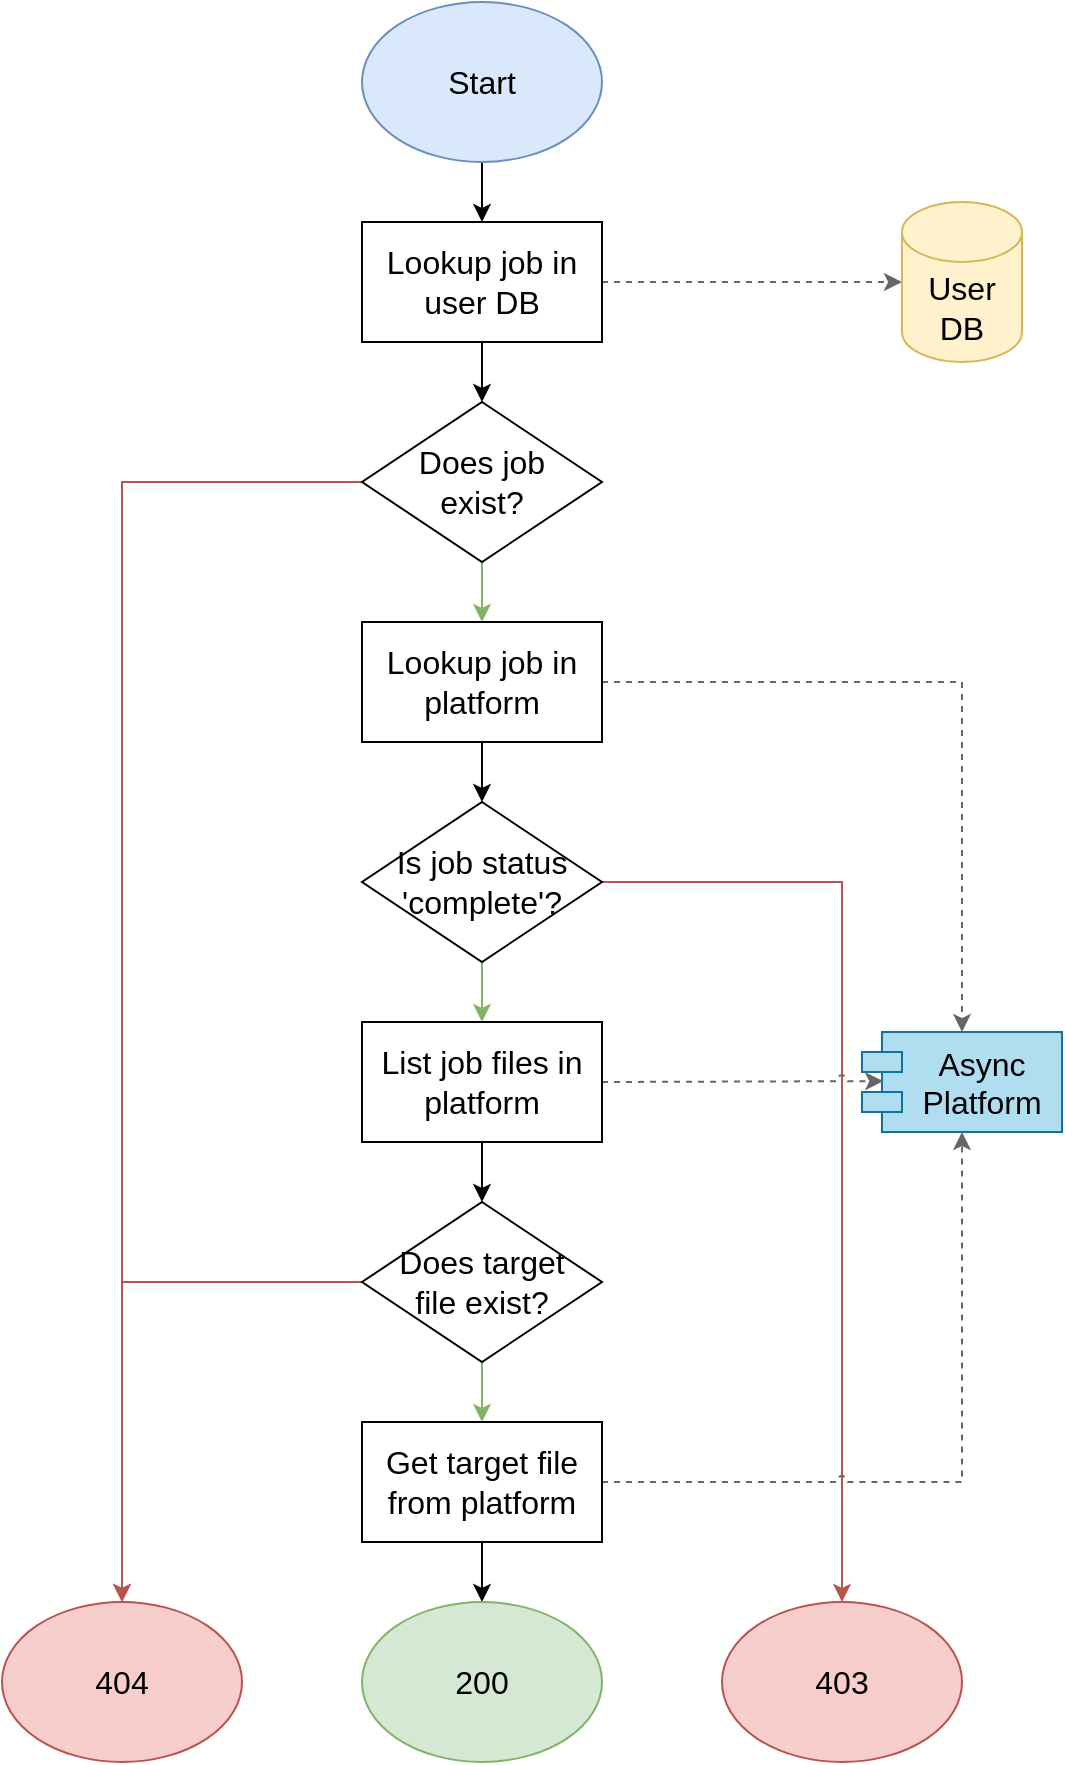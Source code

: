 <mxfile version="20.6.0" type="device"><diagram id="6G_YaUxDz5m6uy7irJ52" name="Page-1"><mxGraphModel dx="1910" dy="1021" grid="1" gridSize="10" guides="1" tooltips="1" connect="1" arrows="1" fold="1" page="1" pageScale="1" pageWidth="850" pageHeight="1100" math="0" shadow="0"><root><mxCell id="0"/><mxCell id="1" parent="0"/><mxCell id="UJ4mq8A-d-jckYENn1eJ-15" style="edgeStyle=orthogonalEdgeStyle;rounded=0;jumpStyle=arc;orthogonalLoop=1;jettySize=auto;html=1;exitX=0.5;exitY=1;exitDx=0;exitDy=0;entryX=0.5;entryY=0;entryDx=0;entryDy=0;strokeColor=#000000;fontSize=16;" edge="1" parent="1" source="UJ4mq8A-d-jckYENn1eJ-1" target="UJ4mq8A-d-jckYENn1eJ-2"><mxGeometry relative="1" as="geometry"/></mxCell><mxCell id="UJ4mq8A-d-jckYENn1eJ-1" value="Start" style="ellipse;whiteSpace=wrap;html=1;fontSize=16;fillColor=#dae8fc;strokeColor=#6c8ebf;" vertex="1" parent="1"><mxGeometry x="180" width="120" height="80" as="geometry"/></mxCell><mxCell id="UJ4mq8A-d-jckYENn1eJ-16" style="edgeStyle=orthogonalEdgeStyle;rounded=0;jumpStyle=arc;orthogonalLoop=1;jettySize=auto;html=1;exitX=0.5;exitY=1;exitDx=0;exitDy=0;entryX=0.5;entryY=0;entryDx=0;entryDy=0;strokeColor=#000000;fontSize=16;" edge="1" parent="1" source="UJ4mq8A-d-jckYENn1eJ-2" target="UJ4mq8A-d-jckYENn1eJ-4"><mxGeometry relative="1" as="geometry"/></mxCell><mxCell id="UJ4mq8A-d-jckYENn1eJ-29" style="edgeStyle=orthogonalEdgeStyle;rounded=0;jumpStyle=arc;orthogonalLoop=1;jettySize=auto;html=1;exitX=1;exitY=0.5;exitDx=0;exitDy=0;entryX=0;entryY=0.5;entryDx=0;entryDy=0;entryPerimeter=0;strokeColor=#666666;fontSize=16;dashed=1;" edge="1" parent="1" source="UJ4mq8A-d-jckYENn1eJ-2" target="UJ4mq8A-d-jckYENn1eJ-3"><mxGeometry relative="1" as="geometry"/></mxCell><mxCell id="UJ4mq8A-d-jckYENn1eJ-2" value="Lookup job in user DB" style="rounded=0;whiteSpace=wrap;html=1;fontSize=16;" vertex="1" parent="1"><mxGeometry x="180" y="110" width="120" height="60" as="geometry"/></mxCell><mxCell id="UJ4mq8A-d-jckYENn1eJ-3" value="User DB" style="shape=cylinder3;whiteSpace=wrap;html=1;boundedLbl=1;backgroundOutline=1;size=15;fontSize=16;fillColor=#fff2cc;strokeColor=#d6b656;" vertex="1" parent="1"><mxGeometry x="450" y="100" width="60" height="80" as="geometry"/></mxCell><mxCell id="UJ4mq8A-d-jckYENn1eJ-17" style="edgeStyle=orthogonalEdgeStyle;rounded=0;jumpStyle=arc;orthogonalLoop=1;jettySize=auto;html=1;exitX=0.5;exitY=1;exitDx=0;exitDy=0;entryX=0.5;entryY=0;entryDx=0;entryDy=0;strokeColor=#82b366;fontSize=16;fillColor=#d5e8d4;" edge="1" parent="1" source="UJ4mq8A-d-jckYENn1eJ-4" target="UJ4mq8A-d-jckYENn1eJ-5"><mxGeometry relative="1" as="geometry"/></mxCell><mxCell id="UJ4mq8A-d-jckYENn1eJ-24" style="edgeStyle=orthogonalEdgeStyle;rounded=0;jumpStyle=arc;orthogonalLoop=1;jettySize=auto;html=1;exitX=0;exitY=0.5;exitDx=0;exitDy=0;entryX=0.5;entryY=0;entryDx=0;entryDy=0;strokeColor=#b85450;fontSize=16;fillColor=#f8cecc;" edge="1" parent="1" source="UJ4mq8A-d-jckYENn1eJ-4" target="UJ4mq8A-d-jckYENn1eJ-12"><mxGeometry relative="1" as="geometry"/></mxCell><mxCell id="UJ4mq8A-d-jckYENn1eJ-4" value="Does job&lt;br&gt;exist?" style="rhombus;whiteSpace=wrap;html=1;fontSize=16;" vertex="1" parent="1"><mxGeometry x="180" y="200" width="120" height="80" as="geometry"/></mxCell><mxCell id="UJ4mq8A-d-jckYENn1eJ-19" style="edgeStyle=orthogonalEdgeStyle;rounded=0;jumpStyle=arc;orthogonalLoop=1;jettySize=auto;html=1;exitX=0.5;exitY=1;exitDx=0;exitDy=0;entryX=0.5;entryY=0;entryDx=0;entryDy=0;strokeColor=#000000;fontSize=16;" edge="1" parent="1" source="UJ4mq8A-d-jckYENn1eJ-5" target="UJ4mq8A-d-jckYENn1eJ-7"><mxGeometry relative="1" as="geometry"/></mxCell><mxCell id="UJ4mq8A-d-jckYENn1eJ-30" style="edgeStyle=orthogonalEdgeStyle;rounded=0;jumpStyle=arc;orthogonalLoop=1;jettySize=auto;html=1;exitX=1;exitY=0.5;exitDx=0;exitDy=0;entryX=0.5;entryY=0;entryDx=0;entryDy=0;strokeColor=#666666;fontSize=16;dashed=1;" edge="1" parent="1" source="UJ4mq8A-d-jckYENn1eJ-5" target="UJ4mq8A-d-jckYENn1eJ-6"><mxGeometry relative="1" as="geometry"/></mxCell><mxCell id="UJ4mq8A-d-jckYENn1eJ-5" value="Lookup job in platform" style="rounded=0;whiteSpace=wrap;html=1;fontSize=16;" vertex="1" parent="1"><mxGeometry x="180" y="310" width="120" height="60" as="geometry"/></mxCell><mxCell id="UJ4mq8A-d-jckYENn1eJ-6" value="Async&#10;Platform" style="shape=module;align=left;spacingLeft=20;align=center;verticalAlign=top;fontSize=16;fillColor=#b1ddf0;strokeColor=#10739e;" vertex="1" parent="1"><mxGeometry x="430" y="515" width="100" height="50" as="geometry"/></mxCell><mxCell id="UJ4mq8A-d-jckYENn1eJ-20" style="edgeStyle=orthogonalEdgeStyle;rounded=0;jumpStyle=arc;orthogonalLoop=1;jettySize=auto;html=1;exitX=0.5;exitY=1;exitDx=0;exitDy=0;entryX=0.5;entryY=0;entryDx=0;entryDy=0;strokeColor=#82b366;fontSize=16;fillColor=#d5e8d4;" edge="1" parent="1" source="UJ4mq8A-d-jckYENn1eJ-7" target="UJ4mq8A-d-jckYENn1eJ-9"><mxGeometry relative="1" as="geometry"/></mxCell><mxCell id="UJ4mq8A-d-jckYENn1eJ-28" style="edgeStyle=orthogonalEdgeStyle;rounded=0;jumpStyle=arc;orthogonalLoop=1;jettySize=auto;html=1;exitX=1;exitY=0.5;exitDx=0;exitDy=0;entryX=0.5;entryY=0;entryDx=0;entryDy=0;strokeColor=#b85450;fontSize=16;fillColor=#f8cecc;" edge="1" parent="1" source="UJ4mq8A-d-jckYENn1eJ-7" target="UJ4mq8A-d-jckYENn1eJ-13"><mxGeometry relative="1" as="geometry"/></mxCell><mxCell id="UJ4mq8A-d-jckYENn1eJ-7" value="Is job status 'complete'?" style="rhombus;whiteSpace=wrap;html=1;fontSize=16;" vertex="1" parent="1"><mxGeometry x="180" y="400" width="120" height="80" as="geometry"/></mxCell><mxCell id="UJ4mq8A-d-jckYENn1eJ-21" style="edgeStyle=orthogonalEdgeStyle;rounded=0;jumpStyle=arc;orthogonalLoop=1;jettySize=auto;html=1;exitX=0.5;exitY=1;exitDx=0;exitDy=0;entryX=0.5;entryY=0;entryDx=0;entryDy=0;strokeColor=#000000;fontSize=16;" edge="1" parent="1" source="UJ4mq8A-d-jckYENn1eJ-9" target="UJ4mq8A-d-jckYENn1eJ-10"><mxGeometry relative="1" as="geometry"/></mxCell><mxCell id="UJ4mq8A-d-jckYENn1eJ-31" style="edgeStyle=orthogonalEdgeStyle;rounded=0;jumpStyle=arc;orthogonalLoop=1;jettySize=auto;html=1;exitX=1;exitY=0.5;exitDx=0;exitDy=0;entryX=0.106;entryY=0.491;entryDx=0;entryDy=0;entryPerimeter=0;strokeColor=#666666;fontSize=16;dashed=1;" edge="1" parent="1" source="UJ4mq8A-d-jckYENn1eJ-9" target="UJ4mq8A-d-jckYENn1eJ-6"><mxGeometry relative="1" as="geometry"/></mxCell><mxCell id="UJ4mq8A-d-jckYENn1eJ-9" value="List job files in platform" style="rounded=0;whiteSpace=wrap;html=1;fontSize=16;" vertex="1" parent="1"><mxGeometry x="180" y="510" width="120" height="60" as="geometry"/></mxCell><mxCell id="UJ4mq8A-d-jckYENn1eJ-22" style="edgeStyle=orthogonalEdgeStyle;rounded=0;jumpStyle=arc;orthogonalLoop=1;jettySize=auto;html=1;exitX=0.5;exitY=1;exitDx=0;exitDy=0;entryX=0.5;entryY=0;entryDx=0;entryDy=0;strokeColor=#82b366;fontSize=16;fillColor=#d5e8d4;" edge="1" parent="1" source="UJ4mq8A-d-jckYENn1eJ-10" target="UJ4mq8A-d-jckYENn1eJ-11"><mxGeometry relative="1" as="geometry"/></mxCell><mxCell id="UJ4mq8A-d-jckYENn1eJ-27" style="edgeStyle=orthogonalEdgeStyle;rounded=0;jumpStyle=arc;orthogonalLoop=1;jettySize=auto;html=1;exitX=0;exitY=0.5;exitDx=0;exitDy=0;entryX=0.5;entryY=0;entryDx=0;entryDy=0;strokeColor=#b85450;fontSize=16;fillColor=#f8cecc;" edge="1" parent="1" source="UJ4mq8A-d-jckYENn1eJ-10" target="UJ4mq8A-d-jckYENn1eJ-12"><mxGeometry relative="1" as="geometry"/></mxCell><mxCell id="UJ4mq8A-d-jckYENn1eJ-10" value="Does target&lt;br&gt;file exist?" style="rhombus;whiteSpace=wrap;html=1;fontSize=16;" vertex="1" parent="1"><mxGeometry x="180" y="600" width="120" height="80" as="geometry"/></mxCell><mxCell id="UJ4mq8A-d-jckYENn1eJ-23" style="edgeStyle=orthogonalEdgeStyle;rounded=0;jumpStyle=arc;orthogonalLoop=1;jettySize=auto;html=1;exitX=0.5;exitY=1;exitDx=0;exitDy=0;entryX=0.5;entryY=0;entryDx=0;entryDy=0;strokeColor=#000000;fontSize=16;" edge="1" parent="1" source="UJ4mq8A-d-jckYENn1eJ-11" target="UJ4mq8A-d-jckYENn1eJ-14"><mxGeometry relative="1" as="geometry"/></mxCell><mxCell id="UJ4mq8A-d-jckYENn1eJ-32" style="edgeStyle=orthogonalEdgeStyle;rounded=0;jumpStyle=arc;orthogonalLoop=1;jettySize=auto;html=1;entryX=0.5;entryY=1;entryDx=0;entryDy=0;strokeColor=#666666;fontSize=16;dashed=1;" edge="1" parent="1" source="UJ4mq8A-d-jckYENn1eJ-11" target="UJ4mq8A-d-jckYENn1eJ-6"><mxGeometry relative="1" as="geometry"/></mxCell><mxCell id="UJ4mq8A-d-jckYENn1eJ-11" value="Get target file from platform" style="rounded=0;whiteSpace=wrap;html=1;fontSize=16;" vertex="1" parent="1"><mxGeometry x="180" y="710" width="120" height="60" as="geometry"/></mxCell><mxCell id="UJ4mq8A-d-jckYENn1eJ-12" value="404" style="ellipse;whiteSpace=wrap;html=1;fontSize=16;fillColor=#f8cecc;strokeColor=#b85450;" vertex="1" parent="1"><mxGeometry y="800" width="120" height="80" as="geometry"/></mxCell><mxCell id="UJ4mq8A-d-jckYENn1eJ-13" value="403" style="ellipse;whiteSpace=wrap;html=1;fontSize=16;fillColor=#f8cecc;strokeColor=#b85450;" vertex="1" parent="1"><mxGeometry x="360" y="800" width="120" height="80" as="geometry"/></mxCell><mxCell id="UJ4mq8A-d-jckYENn1eJ-14" value="200" style="ellipse;whiteSpace=wrap;html=1;fontSize=16;fillColor=#d5e8d4;strokeColor=#82b366;" vertex="1" parent="1"><mxGeometry x="180" y="800" width="120" height="80" as="geometry"/></mxCell></root></mxGraphModel></diagram></mxfile>